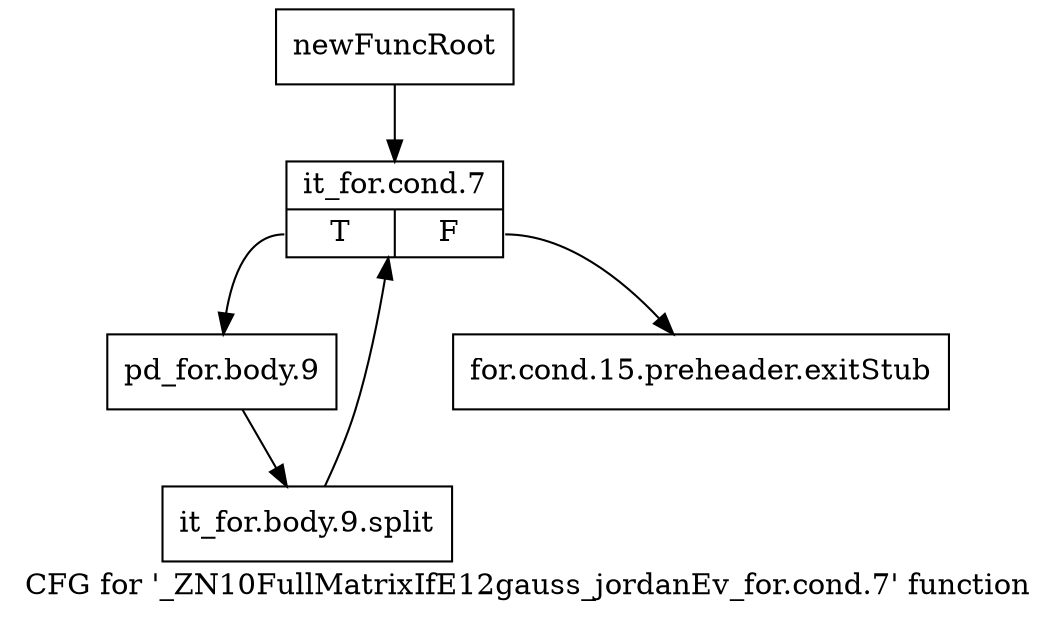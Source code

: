 digraph "CFG for '_ZN10FullMatrixIfE12gauss_jordanEv_for.cond.7' function" {
	label="CFG for '_ZN10FullMatrixIfE12gauss_jordanEv_for.cond.7' function";

	Node0x92ce240 [shape=record,label="{newFuncRoot}"];
	Node0x92ce240 -> Node0x92d3e50;
	Node0x92d3e00 [shape=record,label="{for.cond.15.preheader.exitStub}"];
	Node0x92d3e50 [shape=record,label="{it_for.cond.7|{<s0>T|<s1>F}}"];
	Node0x92d3e50:s0 -> Node0x92d3ea0;
	Node0x92d3e50:s1 -> Node0x92d3e00;
	Node0x92d3ea0 [shape=record,label="{pd_for.body.9}"];
	Node0x92d3ea0 -> Node0x9249ed0;
	Node0x9249ed0 [shape=record,label="{it_for.body.9.split}"];
	Node0x9249ed0 -> Node0x92d3e50;
}
